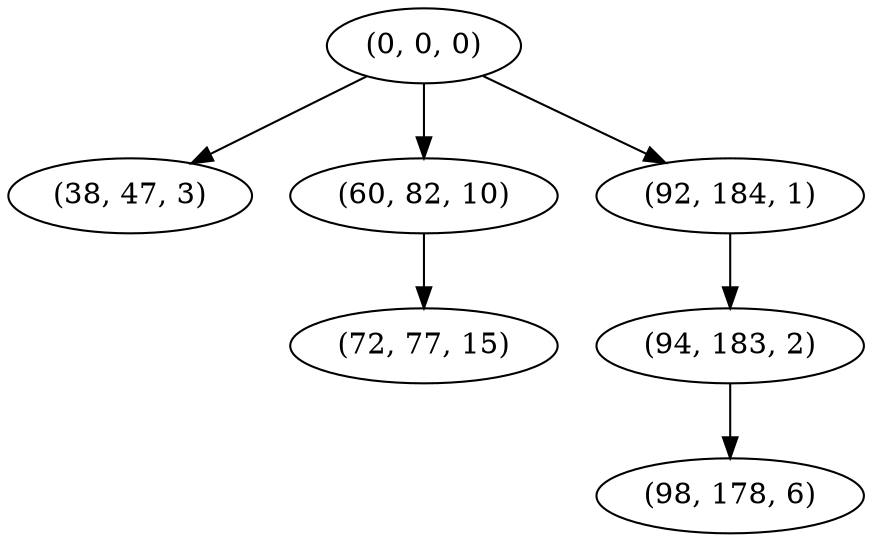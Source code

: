 digraph tree {
    "(0, 0, 0)";
    "(38, 47, 3)";
    "(60, 82, 10)";
    "(72, 77, 15)";
    "(92, 184, 1)";
    "(94, 183, 2)";
    "(98, 178, 6)";
    "(0, 0, 0)" -> "(38, 47, 3)";
    "(0, 0, 0)" -> "(60, 82, 10)";
    "(0, 0, 0)" -> "(92, 184, 1)";
    "(60, 82, 10)" -> "(72, 77, 15)";
    "(92, 184, 1)" -> "(94, 183, 2)";
    "(94, 183, 2)" -> "(98, 178, 6)";
}
